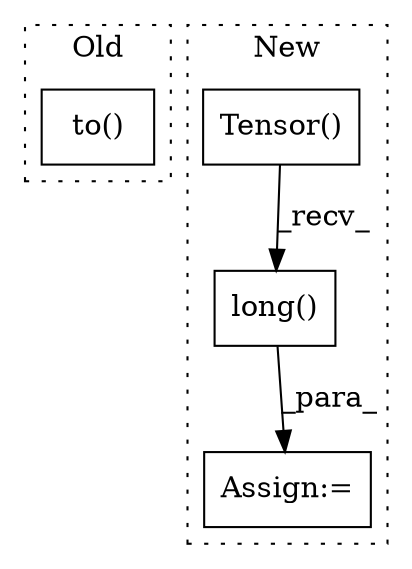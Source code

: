 digraph G {
subgraph cluster0 {
1 [label="to()" a="75" s="4183,4201" l="5,1" shape="box"];
label = "Old";
style="dotted";
}
subgraph cluster1 {
2 [label="Tensor()" a="75" s="4010,4049" l="13,1" shape="box"];
3 [label="Assign:=" a="68" s="4056" l="3" shape="box"];
4 [label="long()" a="75" s="4059" l="8" shape="box"];
label = "New";
style="dotted";
}
2 -> 4 [label="_recv_"];
4 -> 3 [label="_para_"];
}